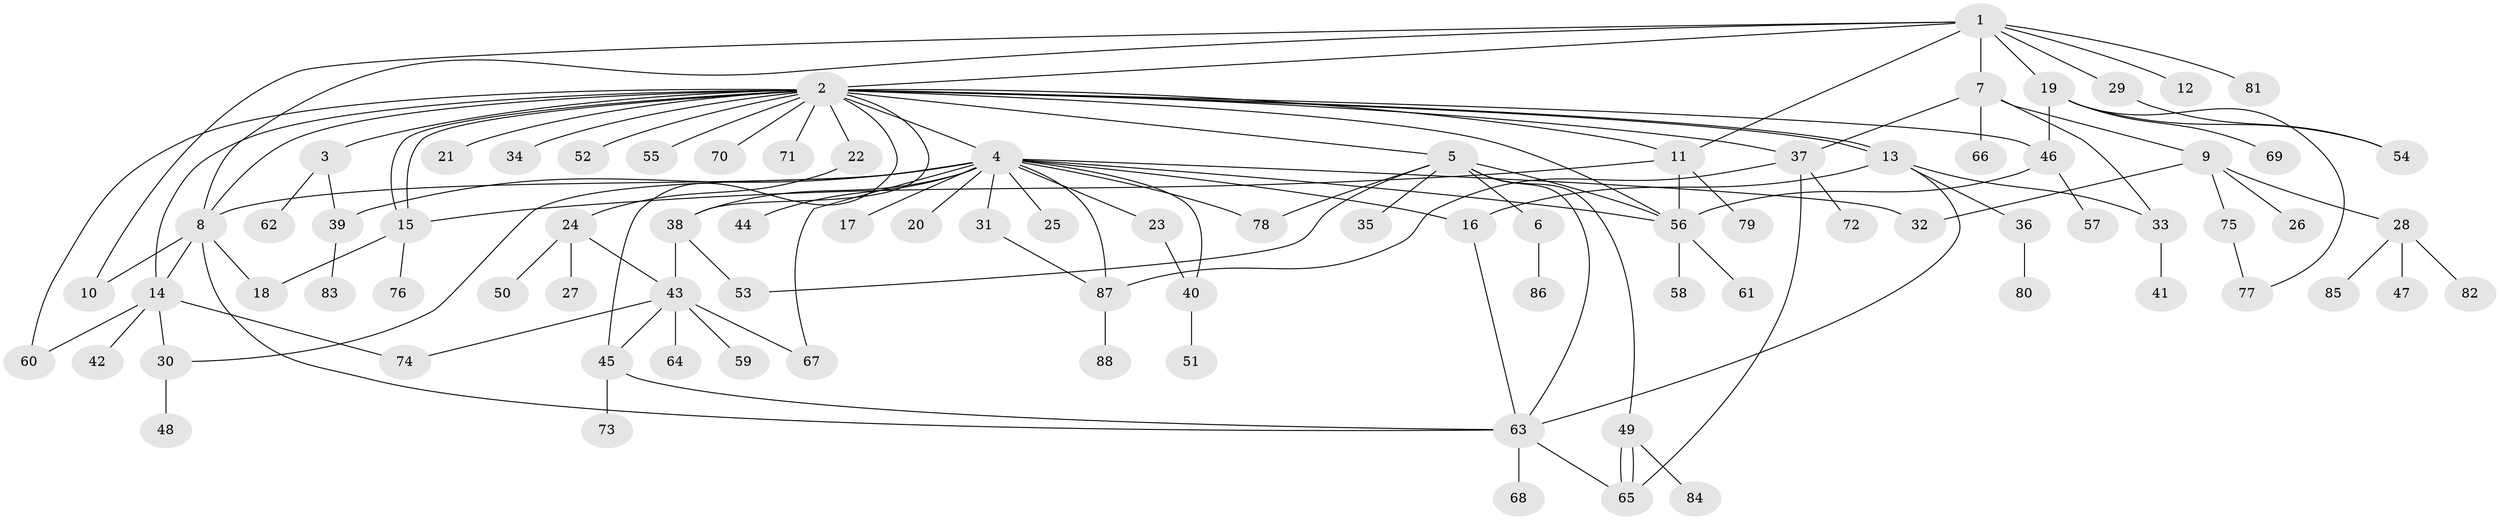 // coarse degree distribution, {7: 0.06349206349206349, 24: 0.015873015873015872, 4: 0.06349206349206349, 16: 0.015873015873015872, 8: 0.047619047619047616, 1: 0.5079365079365079, 6: 0.047619047619047616, 5: 0.015873015873015872, 2: 0.1746031746031746, 3: 0.047619047619047616}
// Generated by graph-tools (version 1.1) at 2025/51/02/27/25 19:51:58]
// undirected, 88 vertices, 127 edges
graph export_dot {
graph [start="1"]
  node [color=gray90,style=filled];
  1;
  2;
  3;
  4;
  5;
  6;
  7;
  8;
  9;
  10;
  11;
  12;
  13;
  14;
  15;
  16;
  17;
  18;
  19;
  20;
  21;
  22;
  23;
  24;
  25;
  26;
  27;
  28;
  29;
  30;
  31;
  32;
  33;
  34;
  35;
  36;
  37;
  38;
  39;
  40;
  41;
  42;
  43;
  44;
  45;
  46;
  47;
  48;
  49;
  50;
  51;
  52;
  53;
  54;
  55;
  56;
  57;
  58;
  59;
  60;
  61;
  62;
  63;
  64;
  65;
  66;
  67;
  68;
  69;
  70;
  71;
  72;
  73;
  74;
  75;
  76;
  77;
  78;
  79;
  80;
  81;
  82;
  83;
  84;
  85;
  86;
  87;
  88;
  1 -- 2;
  1 -- 7;
  1 -- 8;
  1 -- 10;
  1 -- 11;
  1 -- 12;
  1 -- 19;
  1 -- 29;
  1 -- 81;
  2 -- 3;
  2 -- 4;
  2 -- 5;
  2 -- 8;
  2 -- 11;
  2 -- 13;
  2 -- 13;
  2 -- 14;
  2 -- 15;
  2 -- 15;
  2 -- 21;
  2 -- 22;
  2 -- 34;
  2 -- 37;
  2 -- 38;
  2 -- 45;
  2 -- 46;
  2 -- 52;
  2 -- 55;
  2 -- 56;
  2 -- 60;
  2 -- 70;
  2 -- 71;
  3 -- 39;
  3 -- 62;
  4 -- 8;
  4 -- 16;
  4 -- 17;
  4 -- 20;
  4 -- 23;
  4 -- 25;
  4 -- 30;
  4 -- 31;
  4 -- 32;
  4 -- 38;
  4 -- 39;
  4 -- 40;
  4 -- 44;
  4 -- 56;
  4 -- 67;
  4 -- 78;
  4 -- 87;
  5 -- 6;
  5 -- 35;
  5 -- 49;
  5 -- 53;
  5 -- 56;
  5 -- 63;
  5 -- 78;
  6 -- 86;
  7 -- 9;
  7 -- 33;
  7 -- 37;
  7 -- 66;
  8 -- 10;
  8 -- 14;
  8 -- 18;
  8 -- 63;
  9 -- 26;
  9 -- 28;
  9 -- 32;
  9 -- 75;
  11 -- 15;
  11 -- 56;
  11 -- 79;
  13 -- 16;
  13 -- 33;
  13 -- 36;
  13 -- 63;
  14 -- 30;
  14 -- 42;
  14 -- 60;
  14 -- 74;
  15 -- 18;
  15 -- 76;
  16 -- 63;
  19 -- 46;
  19 -- 54;
  19 -- 69;
  19 -- 77;
  22 -- 24;
  23 -- 40;
  24 -- 27;
  24 -- 43;
  24 -- 50;
  28 -- 47;
  28 -- 82;
  28 -- 85;
  29 -- 54;
  30 -- 48;
  31 -- 87;
  33 -- 41;
  36 -- 80;
  37 -- 65;
  37 -- 72;
  37 -- 87;
  38 -- 43;
  38 -- 53;
  39 -- 83;
  40 -- 51;
  43 -- 45;
  43 -- 59;
  43 -- 64;
  43 -- 67;
  43 -- 74;
  45 -- 63;
  45 -- 73;
  46 -- 56;
  46 -- 57;
  49 -- 65;
  49 -- 65;
  49 -- 84;
  56 -- 58;
  56 -- 61;
  63 -- 65;
  63 -- 68;
  75 -- 77;
  87 -- 88;
}

